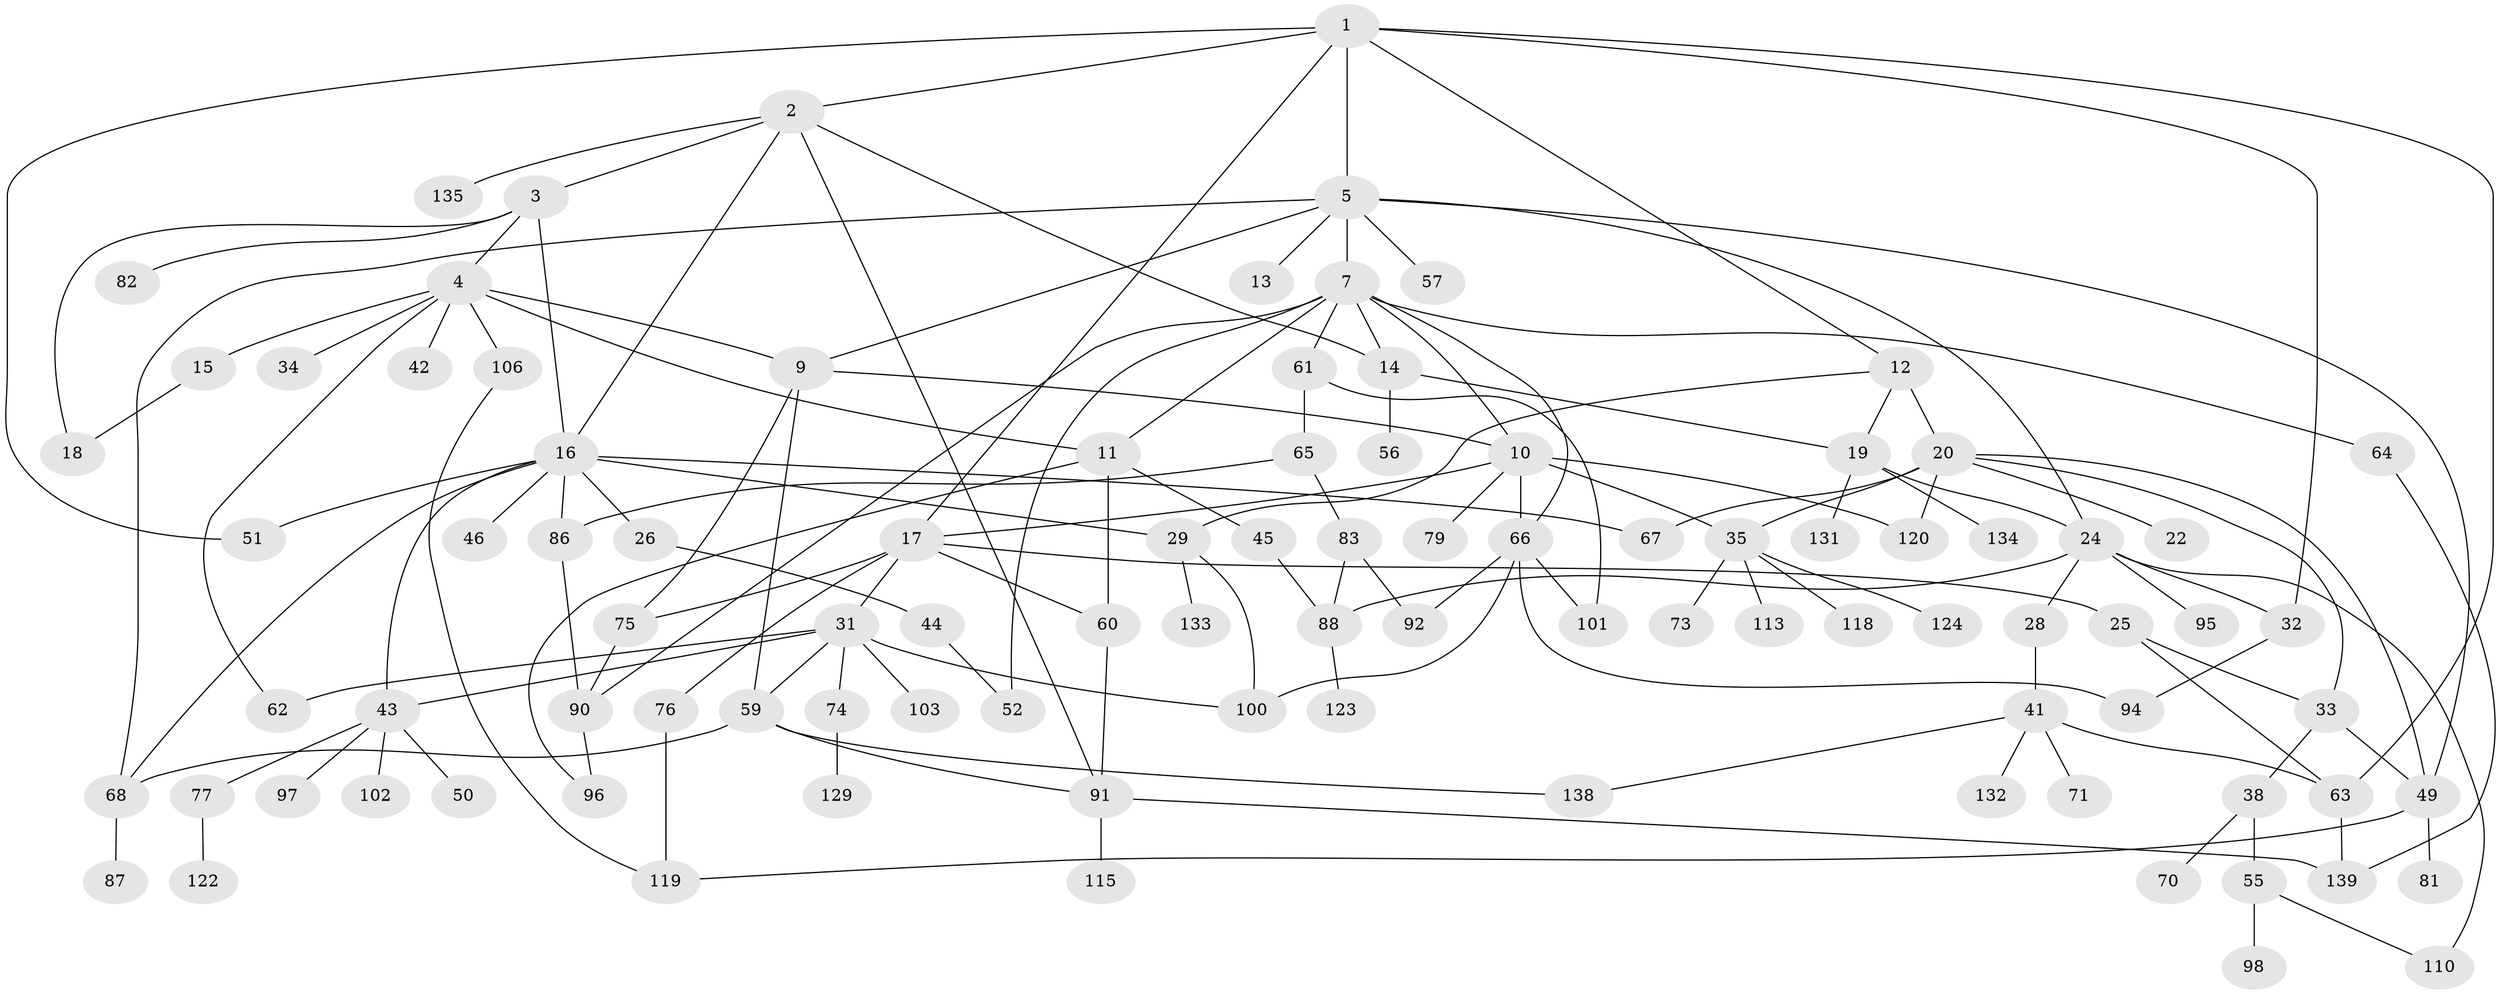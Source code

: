 // Generated by graph-tools (version 1.1) at 2025/51/02/27/25 19:51:40]
// undirected, 97 vertices, 144 edges
graph export_dot {
graph [start="1"]
  node [color=gray90,style=filled];
  1 [super="+85"];
  2 [super="+6"];
  3 [super="+21"];
  4 [super="+93"];
  5 [super="+8"];
  7 [super="+37"];
  9 [super="+39"];
  10;
  11 [super="+30"];
  12 [super="+136"];
  13;
  14 [super="+40"];
  15;
  16 [super="+23"];
  17 [super="+54"];
  18;
  19 [super="+36"];
  20 [super="+47"];
  22;
  24 [super="+27"];
  25;
  26 [super="+69"];
  28 [super="+108"];
  29;
  31 [super="+105"];
  32;
  33 [super="+58"];
  34;
  35 [super="+53"];
  38 [super="+48"];
  41 [super="+78"];
  42;
  43;
  44;
  45 [super="+128"];
  46 [super="+117"];
  49 [super="+80"];
  50 [super="+114"];
  51;
  52;
  55 [super="+126"];
  56;
  57;
  59 [super="+116"];
  60 [super="+130"];
  61 [super="+104"];
  62;
  63 [super="+111"];
  64 [super="+84"];
  65 [super="+72"];
  66 [super="+137"];
  67;
  68 [super="+127"];
  70;
  71;
  73 [super="+112"];
  74;
  75 [super="+125"];
  76;
  77;
  79;
  81;
  82;
  83 [super="+89"];
  86;
  87 [super="+107"];
  88;
  90;
  91 [super="+99"];
  92;
  94;
  95;
  96 [super="+121"];
  97;
  98;
  100;
  101 [super="+109"];
  102;
  103;
  106;
  110;
  113;
  115;
  118;
  119;
  120;
  122;
  123;
  124;
  129;
  131;
  132;
  133;
  134;
  135;
  138;
  139;
  1 -- 2;
  1 -- 5;
  1 -- 12;
  1 -- 32;
  1 -- 17;
  1 -- 51;
  1 -- 63;
  2 -- 3;
  2 -- 16;
  2 -- 91;
  2 -- 135;
  2 -- 14;
  3 -- 4;
  3 -- 16;
  3 -- 18;
  3 -- 82;
  4 -- 9;
  4 -- 15;
  4 -- 34;
  4 -- 42;
  4 -- 106;
  4 -- 11;
  4 -- 62;
  5 -- 7;
  5 -- 13;
  5 -- 49;
  5 -- 57;
  5 -- 68;
  5 -- 9;
  5 -- 24;
  7 -- 10;
  7 -- 11;
  7 -- 64;
  7 -- 14;
  7 -- 52;
  7 -- 66;
  7 -- 61;
  7 -- 90;
  9 -- 10;
  9 -- 75;
  9 -- 59 [weight=2];
  10 -- 17;
  10 -- 35 [weight=2];
  10 -- 79;
  10 -- 120;
  10 -- 66;
  11 -- 45;
  11 -- 60;
  11 -- 96;
  12 -- 19;
  12 -- 20;
  12 -- 29;
  14 -- 56;
  14 -- 19;
  15 -- 18;
  16 -- 26;
  16 -- 29;
  16 -- 46;
  16 -- 51;
  16 -- 67;
  16 -- 86;
  16 -- 43;
  16 -- 68;
  17 -- 25;
  17 -- 31;
  17 -- 75;
  17 -- 76;
  17 -- 60;
  19 -- 131;
  19 -- 134;
  19 -- 24;
  20 -- 22;
  20 -- 120;
  20 -- 33;
  20 -- 67;
  20 -- 35;
  20 -- 49;
  24 -- 88;
  24 -- 32;
  24 -- 28;
  24 -- 110;
  24 -- 95;
  25 -- 33;
  25 -- 63;
  26 -- 44;
  28 -- 41;
  29 -- 133;
  29 -- 100;
  31 -- 43;
  31 -- 62;
  31 -- 74;
  31 -- 100;
  31 -- 103;
  31 -- 59;
  32 -- 94;
  33 -- 38;
  33 -- 49;
  35 -- 73;
  35 -- 113;
  35 -- 118;
  35 -- 124;
  38 -- 70;
  38 -- 55;
  41 -- 71;
  41 -- 132;
  41 -- 63;
  41 -- 138;
  43 -- 50;
  43 -- 77;
  43 -- 97;
  43 -- 102;
  44 -- 52;
  45 -- 88;
  49 -- 119;
  49 -- 81;
  55 -- 98;
  55 -- 110;
  59 -- 91;
  59 -- 68;
  59 -- 138;
  60 -- 91;
  61 -- 65;
  61 -- 101;
  63 -- 139;
  64 -- 139;
  65 -- 86;
  65 -- 83;
  66 -- 92;
  66 -- 100;
  66 -- 94;
  66 -- 101;
  68 -- 87;
  74 -- 129;
  75 -- 90;
  76 -- 119;
  77 -- 122;
  83 -- 88;
  83 -- 92;
  86 -- 90;
  88 -- 123;
  90 -- 96;
  91 -- 139;
  91 -- 115;
  106 -- 119;
}
